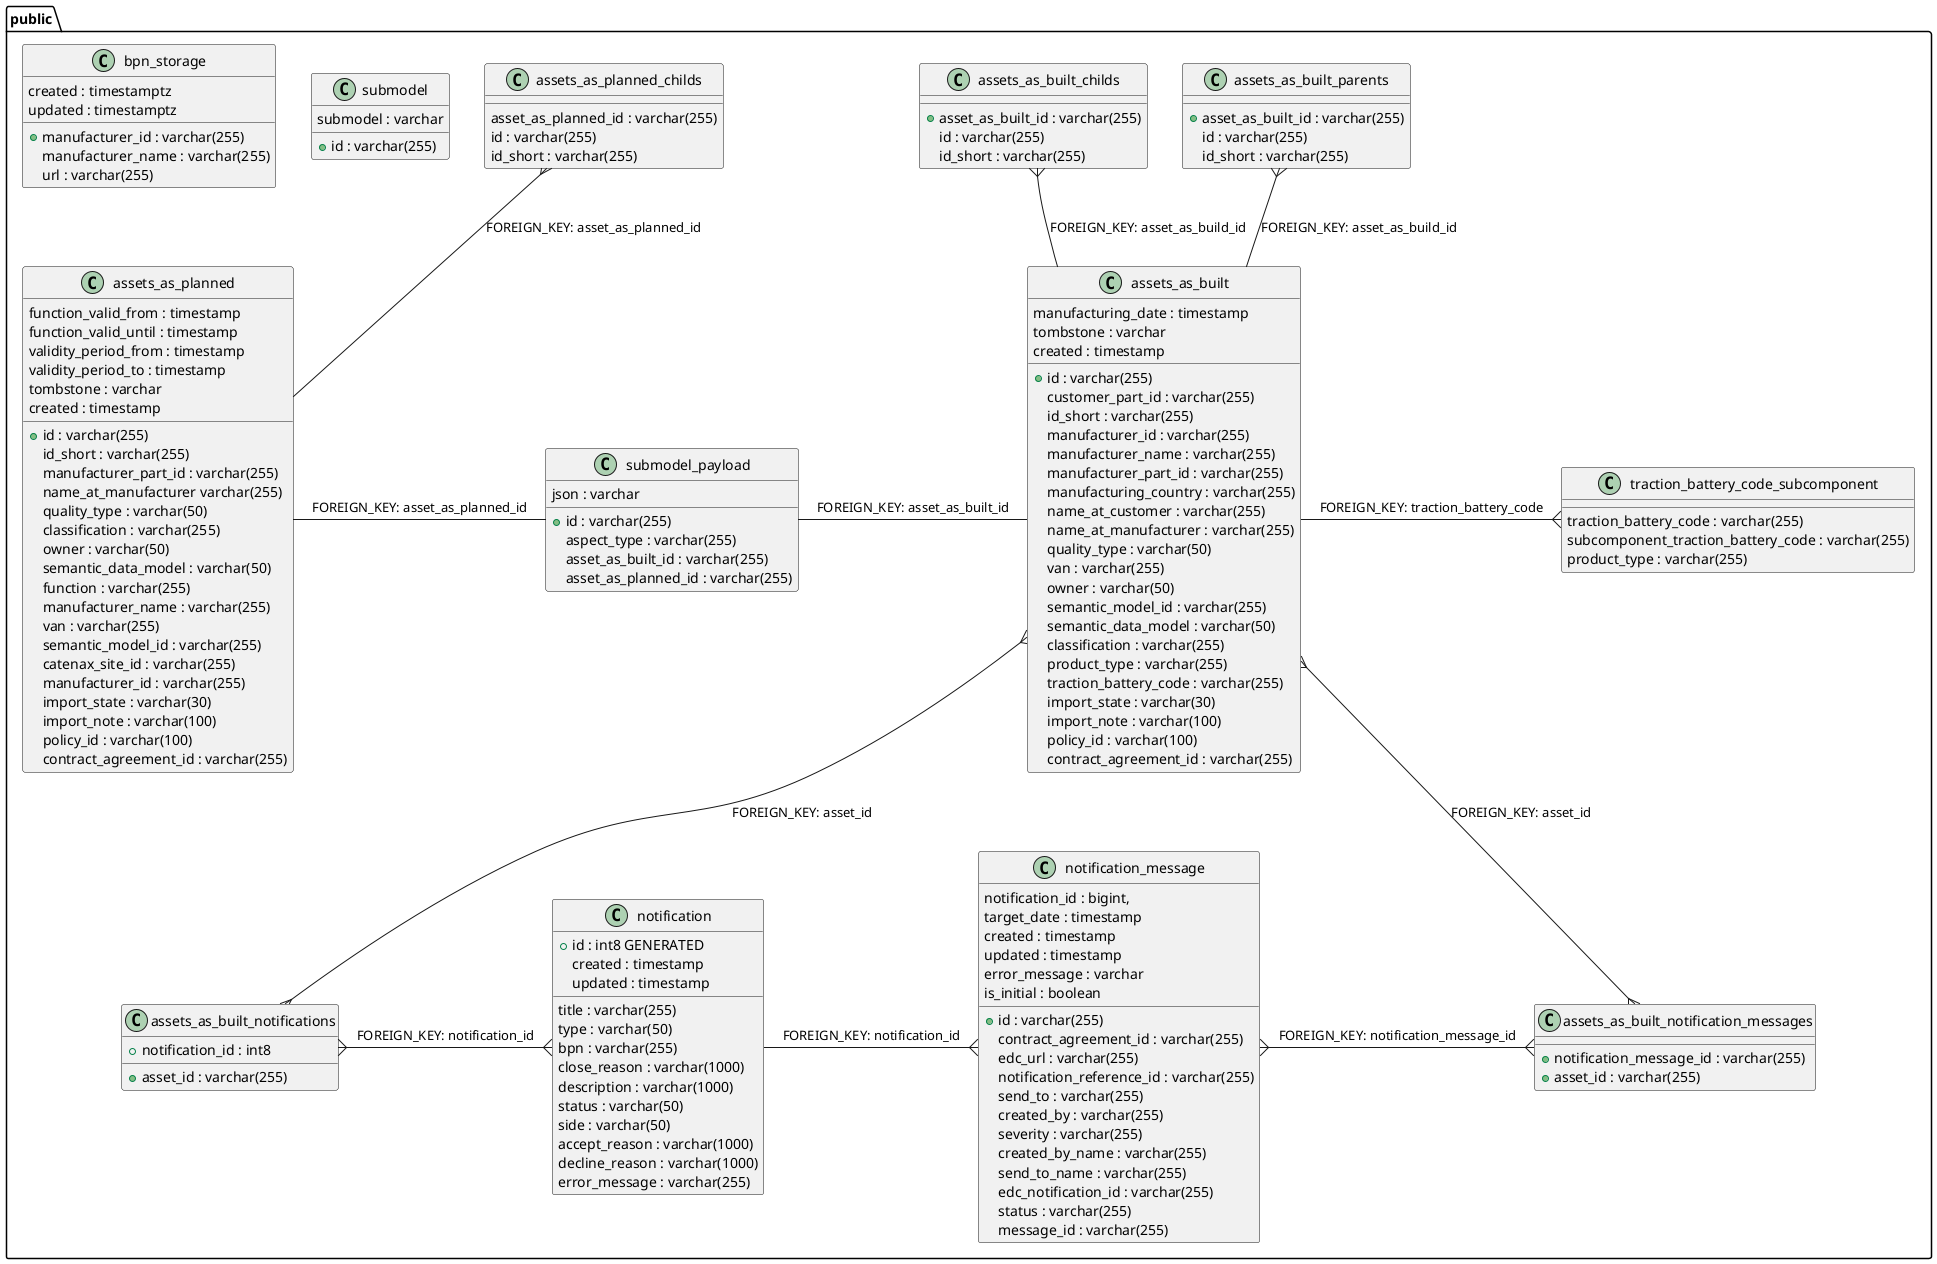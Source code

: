 @startuml
!define ENTITY class
!define TABLE class
!define PRIMARY_KEY_FIELD field
!define FIELD field
!define FOREIGN_KEY_FIELD field
!define GENERATED_FIELD field


ENTITY public.assets_as_built {
    + id : varchar(255)
    customer_part_id : varchar(255)
    id_short : varchar(255)
    manufacturer_id : varchar(255)
    manufacturer_name : varchar(255)
    manufacturer_part_id : varchar(255)
    manufacturing_country : varchar(255)
    name_at_customer : varchar(255)
    name_at_manufacturer : varchar(255)
    quality_type : varchar(50)
    van : varchar(255)
    owner : varchar(50)
    semantic_model_id : varchar(255)
    semantic_data_model : varchar(50)
    classification : varchar(255)
    product_type : varchar(255)
    traction_battery_code : varchar(255)
    manufacturing_date : timestamp
    import_state : varchar(30)
    import_note : varchar(100)
    policy_id : varchar(100)
    tombstone : varchar
    contract_agreement_id : varchar(255)
    created : timestamp
}




TABLE public.assets_as_built_childs {
  + asset_as_built_id : varchar(255)
  id : varchar(255)
  id_short : varchar(255)
}

TABLE public.assets_as_built_parents {
  + asset_as_built_id : varchar(255)
  id : varchar(255)
  id_short : varchar(255)
}


TABLE public.assets_as_built_notifications {
  + notification_id : int8
  + asset_id : varchar(255)
}



TABLE public.assets_as_built_notification_messages {
  + notification_message_id : varchar(255)
  + asset_id : varchar(255)
}


ENTITY public.traction_battery_code_subcomponent {
  traction_battery_code : varchar(255)
  subcomponent_traction_battery_code : varchar(255)
  product_type : varchar(255)
}


ENTITY public.notification {
  + id : int8 GENERATED
  title : varchar(255)
  type : varchar(50)
  bpn : varchar(255)
  close_reason : varchar(1000)
  created : timestamp
  description : varchar(1000)
  status : varchar(50)
  side : varchar(50)
  accept_reason : varchar(1000)
  decline_reason : varchar(1000)
  updated : timestamp
  error_message : varchar(255)
}


ENTITY public.notification_message {
   + id : varchar(255)
    contract_agreement_id : varchar(255)
    edc_url : varchar(255)
    notification_reference_id : varchar(255)
    send_to : varchar(255)
    created_by : varchar(255)
    notification_id : bigint,
    target_date : timestamp
    severity : varchar(255)
    created_by_name : varchar(255)
    send_to_name : varchar(255)
    edc_notification_id : varchar(255)
    status : varchar(255)
    created : timestamp
    updated : timestamp
    error_message : varchar
    message_id : varchar(255)
    is_initial : boolean
}



TABLE public.assets_as_planned_childs {
  asset_as_planned_id : varchar(255)
  id : varchar(255)
  id_short : varchar(255)
}


  ENTITY public.submodel {
    + id : varchar(255)
    submodel : varchar
  }

ENTITY public.submodel_payload
{
    + id : varchar(255)
    json : varchar
    aspect_type : varchar(255)
    asset_as_built_id : varchar(255)
    asset_as_planned_id : varchar(255)

}

ENTITY public.assets_as_planned {
  + id : varchar(255)
    id_short : varchar(255)
    manufacturer_part_id : varchar(255)
    name_at_manufacturer varchar(255)
    quality_type : varchar(50)
    classification : varchar(255)
    owner : varchar(50)
    semantic_data_model : varchar(50)
    function : varchar(255)
    manufacturer_name : varchar(255)
    van : varchar(255)
    semantic_model_id : varchar(255)
    catenax_site_id : varchar(255)
    function_valid_from : timestamp
    function_valid_until : timestamp
    validity_period_from : timestamp
    validity_period_to : timestamp
    manufacturer_id : varchar(255)
    import_state : varchar(30)
    import_note : varchar(100)
    policy_id : varchar(100)
    tombstone : varchar
    contract_agreement_id : varchar(255)
    created : timestamp
  }

   ENTITY public.bpn_storage {
     + manufacturer_id : varchar(255)
     manufacturer_name : varchar(255)
     url : varchar(255)
     created : timestamptz
     updated : timestamptz
   }

public.assets_as_built -l public.submodel_payload: FOREIGN_KEY: asset_as_built_id
public.assets_as_built -{ public.traction_battery_code_subcomponent: FOREIGN_KEY: traction_battery_code
public.assets_as_built -u-{ public.assets_as_built_parents: FOREIGN_KEY: asset_as_build_id
public.assets_as_built -u-{ public.assets_as_built_childs: FOREIGN_KEY: asset_as_build_id
public.assets_as_built }--{ public.assets_as_built_notifications: FOREIGN_KEY: asset_id
public.assets_as_built }--{ public.assets_as_built_notification_messages: FOREIGN_KEY: asset_id


public.notification_message }-l- public.notification: FOREIGN_KEY: notification_id
public.notification_message }-{ public.assets_as_built_notification_messages: FOREIGN_KEY: notification_message_id
public.notification }-l{ public.assets_as_built_notifications: FOREIGN_KEY: notification_id


public.assets_as_planned -u-{ public.assets_as_planned_childs: FOREIGN_KEY: asset_as_planned_id
public.assets_as_planned - public.submodel_payload: FOREIGN_KEY: asset_as_planned_id

  @enduml
